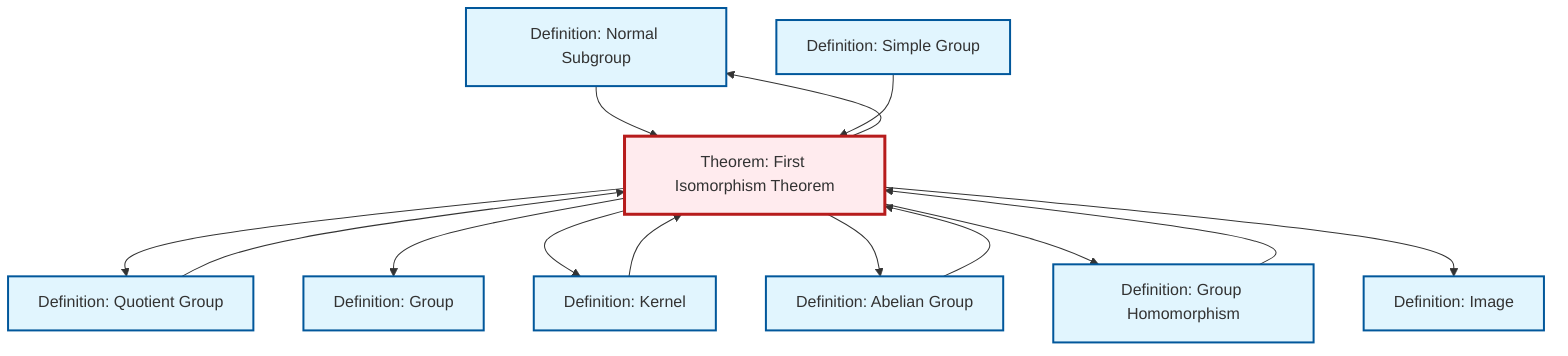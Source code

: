graph TD
    classDef definition fill:#e1f5fe,stroke:#01579b,stroke-width:2px
    classDef theorem fill:#f3e5f5,stroke:#4a148c,stroke-width:2px
    classDef axiom fill:#fff3e0,stroke:#e65100,stroke-width:2px
    classDef example fill:#e8f5e9,stroke:#1b5e20,stroke-width:2px
    classDef current fill:#ffebee,stroke:#b71c1c,stroke-width:3px
    def-normal-subgroup["Definition: Normal Subgroup"]:::definition
    def-abelian-group["Definition: Abelian Group"]:::definition
    def-group["Definition: Group"]:::definition
    def-kernel["Definition: Kernel"]:::definition
    thm-first-isomorphism["Theorem: First Isomorphism Theorem"]:::theorem
    def-quotient-group["Definition: Quotient Group"]:::definition
    def-homomorphism["Definition: Group Homomorphism"]:::definition
    def-simple-group["Definition: Simple Group"]:::definition
    def-image["Definition: Image"]:::definition
    thm-first-isomorphism --> def-quotient-group
    def-homomorphism --> thm-first-isomorphism
    def-abelian-group --> thm-first-isomorphism
    def-kernel --> thm-first-isomorphism
    thm-first-isomorphism --> def-group
    thm-first-isomorphism --> def-kernel
    thm-first-isomorphism --> def-normal-subgroup
    thm-first-isomorphism --> def-abelian-group
    def-normal-subgroup --> thm-first-isomorphism
    def-simple-group --> thm-first-isomorphism
    thm-first-isomorphism --> def-homomorphism
    def-quotient-group --> thm-first-isomorphism
    thm-first-isomorphism --> def-image
    class thm-first-isomorphism current